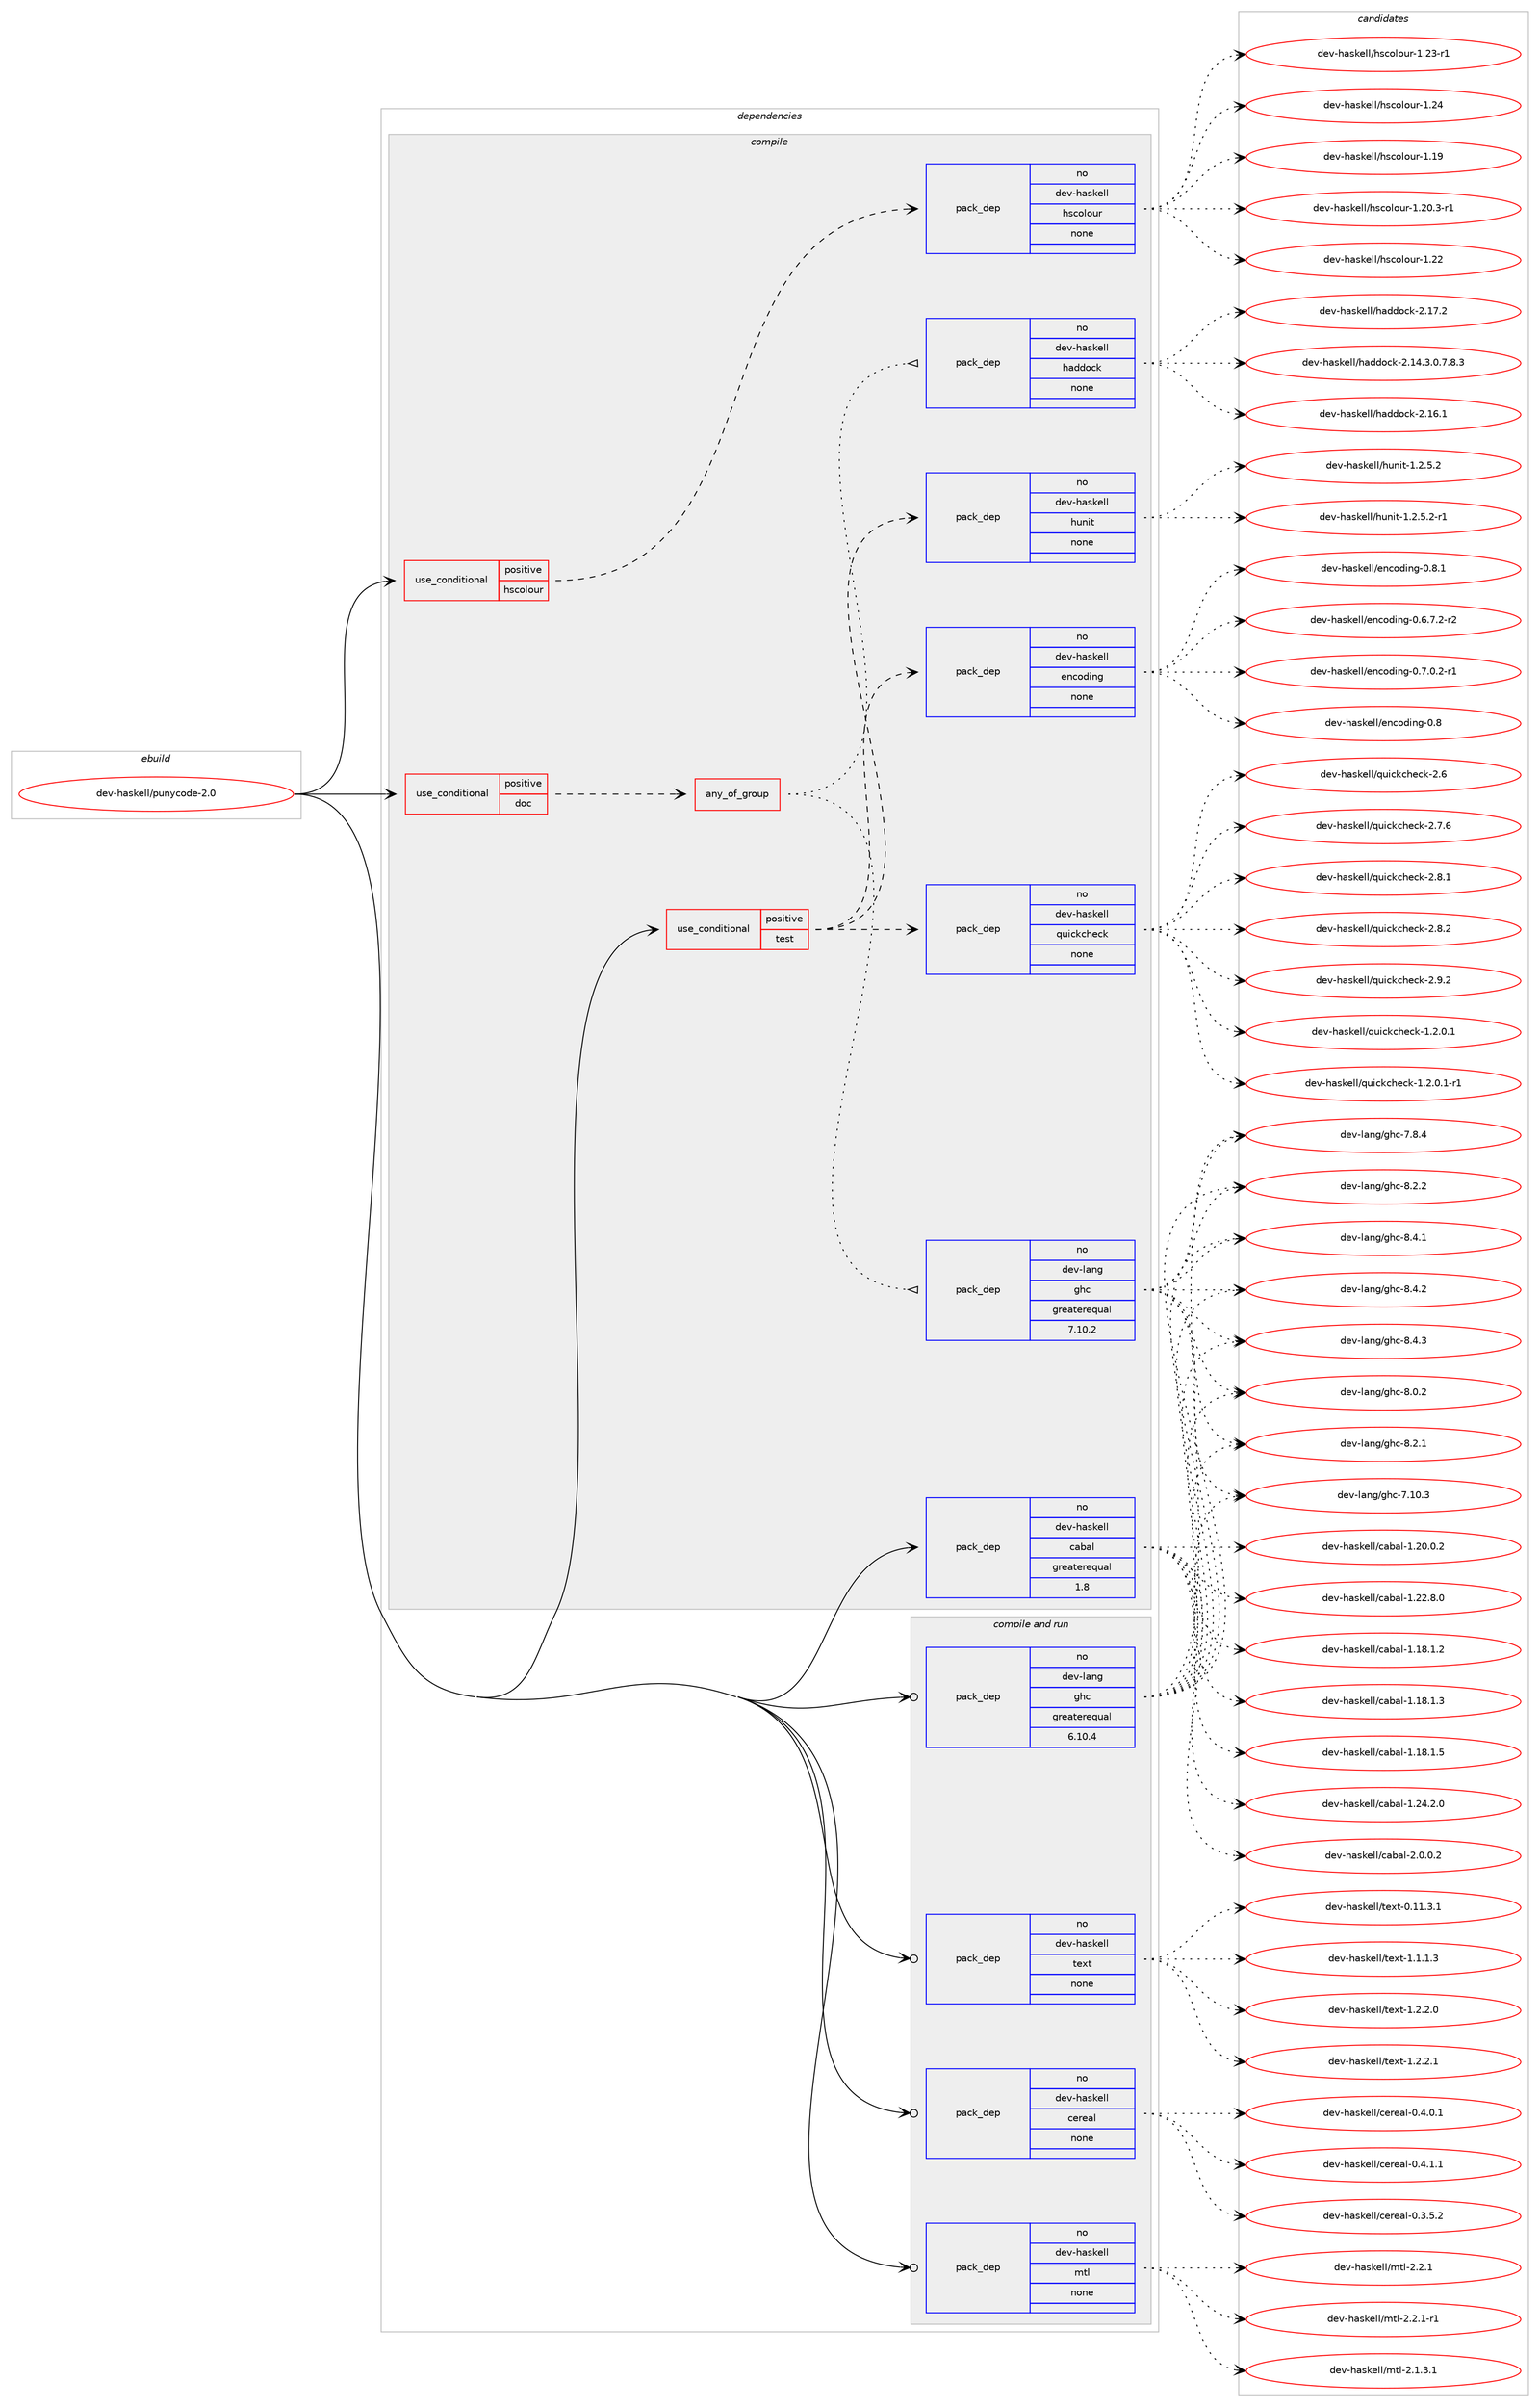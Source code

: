 digraph prolog {

# *************
# Graph options
# *************

newrank=true;
concentrate=true;
compound=true;
graph [rankdir=LR,fontname=Helvetica,fontsize=10,ranksep=1.5];#, ranksep=2.5, nodesep=0.2];
edge  [arrowhead=vee];
node  [fontname=Helvetica,fontsize=10];

# **********
# The ebuild
# **********

subgraph cluster_leftcol {
color=gray;
rank=same;
label=<<i>ebuild</i>>;
id [label="dev-haskell/punycode-2.0", color=red, width=4, href="../dev-haskell/punycode-2.0.svg"];
}

# ****************
# The dependencies
# ****************

subgraph cluster_midcol {
color=gray;
label=<<i>dependencies</i>>;
subgraph cluster_compile {
fillcolor="#eeeeee";
style=filled;
label=<<i>compile</i>>;
subgraph cond361128 {
dependency1342132 [label=<<TABLE BORDER="0" CELLBORDER="1" CELLSPACING="0" CELLPADDING="4"><TR><TD ROWSPAN="3" CELLPADDING="10">use_conditional</TD></TR><TR><TD>positive</TD></TR><TR><TD>doc</TD></TR></TABLE>>, shape=none, color=red];
subgraph any21422 {
dependency1342133 [label=<<TABLE BORDER="0" CELLBORDER="1" CELLSPACING="0" CELLPADDING="4"><TR><TD CELLPADDING="10">any_of_group</TD></TR></TABLE>>, shape=none, color=red];subgraph pack959030 {
dependency1342134 [label=<<TABLE BORDER="0" CELLBORDER="1" CELLSPACING="0" CELLPADDING="4" WIDTH="220"><TR><TD ROWSPAN="6" CELLPADDING="30">pack_dep</TD></TR><TR><TD WIDTH="110">no</TD></TR><TR><TD>dev-haskell</TD></TR><TR><TD>haddock</TD></TR><TR><TD>none</TD></TR><TR><TD></TD></TR></TABLE>>, shape=none, color=blue];
}
dependency1342133:e -> dependency1342134:w [weight=20,style="dotted",arrowhead="oinv"];
subgraph pack959031 {
dependency1342135 [label=<<TABLE BORDER="0" CELLBORDER="1" CELLSPACING="0" CELLPADDING="4" WIDTH="220"><TR><TD ROWSPAN="6" CELLPADDING="30">pack_dep</TD></TR><TR><TD WIDTH="110">no</TD></TR><TR><TD>dev-lang</TD></TR><TR><TD>ghc</TD></TR><TR><TD>greaterequal</TD></TR><TR><TD>7.10.2</TD></TR></TABLE>>, shape=none, color=blue];
}
dependency1342133:e -> dependency1342135:w [weight=20,style="dotted",arrowhead="oinv"];
}
dependency1342132:e -> dependency1342133:w [weight=20,style="dashed",arrowhead="vee"];
}
id:e -> dependency1342132:w [weight=20,style="solid",arrowhead="vee"];
subgraph cond361129 {
dependency1342136 [label=<<TABLE BORDER="0" CELLBORDER="1" CELLSPACING="0" CELLPADDING="4"><TR><TD ROWSPAN="3" CELLPADDING="10">use_conditional</TD></TR><TR><TD>positive</TD></TR><TR><TD>hscolour</TD></TR></TABLE>>, shape=none, color=red];
subgraph pack959032 {
dependency1342137 [label=<<TABLE BORDER="0" CELLBORDER="1" CELLSPACING="0" CELLPADDING="4" WIDTH="220"><TR><TD ROWSPAN="6" CELLPADDING="30">pack_dep</TD></TR><TR><TD WIDTH="110">no</TD></TR><TR><TD>dev-haskell</TD></TR><TR><TD>hscolour</TD></TR><TR><TD>none</TD></TR><TR><TD></TD></TR></TABLE>>, shape=none, color=blue];
}
dependency1342136:e -> dependency1342137:w [weight=20,style="dashed",arrowhead="vee"];
}
id:e -> dependency1342136:w [weight=20,style="solid",arrowhead="vee"];
subgraph cond361130 {
dependency1342138 [label=<<TABLE BORDER="0" CELLBORDER="1" CELLSPACING="0" CELLPADDING="4"><TR><TD ROWSPAN="3" CELLPADDING="10">use_conditional</TD></TR><TR><TD>positive</TD></TR><TR><TD>test</TD></TR></TABLE>>, shape=none, color=red];
subgraph pack959033 {
dependency1342139 [label=<<TABLE BORDER="0" CELLBORDER="1" CELLSPACING="0" CELLPADDING="4" WIDTH="220"><TR><TD ROWSPAN="6" CELLPADDING="30">pack_dep</TD></TR><TR><TD WIDTH="110">no</TD></TR><TR><TD>dev-haskell</TD></TR><TR><TD>encoding</TD></TR><TR><TD>none</TD></TR><TR><TD></TD></TR></TABLE>>, shape=none, color=blue];
}
dependency1342138:e -> dependency1342139:w [weight=20,style="dashed",arrowhead="vee"];
subgraph pack959034 {
dependency1342140 [label=<<TABLE BORDER="0" CELLBORDER="1" CELLSPACING="0" CELLPADDING="4" WIDTH="220"><TR><TD ROWSPAN="6" CELLPADDING="30">pack_dep</TD></TR><TR><TD WIDTH="110">no</TD></TR><TR><TD>dev-haskell</TD></TR><TR><TD>hunit</TD></TR><TR><TD>none</TD></TR><TR><TD></TD></TR></TABLE>>, shape=none, color=blue];
}
dependency1342138:e -> dependency1342140:w [weight=20,style="dashed",arrowhead="vee"];
subgraph pack959035 {
dependency1342141 [label=<<TABLE BORDER="0" CELLBORDER="1" CELLSPACING="0" CELLPADDING="4" WIDTH="220"><TR><TD ROWSPAN="6" CELLPADDING="30">pack_dep</TD></TR><TR><TD WIDTH="110">no</TD></TR><TR><TD>dev-haskell</TD></TR><TR><TD>quickcheck</TD></TR><TR><TD>none</TD></TR><TR><TD></TD></TR></TABLE>>, shape=none, color=blue];
}
dependency1342138:e -> dependency1342141:w [weight=20,style="dashed",arrowhead="vee"];
}
id:e -> dependency1342138:w [weight=20,style="solid",arrowhead="vee"];
subgraph pack959036 {
dependency1342142 [label=<<TABLE BORDER="0" CELLBORDER="1" CELLSPACING="0" CELLPADDING="4" WIDTH="220"><TR><TD ROWSPAN="6" CELLPADDING="30">pack_dep</TD></TR><TR><TD WIDTH="110">no</TD></TR><TR><TD>dev-haskell</TD></TR><TR><TD>cabal</TD></TR><TR><TD>greaterequal</TD></TR><TR><TD>1.8</TD></TR></TABLE>>, shape=none, color=blue];
}
id:e -> dependency1342142:w [weight=20,style="solid",arrowhead="vee"];
}
subgraph cluster_compileandrun {
fillcolor="#eeeeee";
style=filled;
label=<<i>compile and run</i>>;
subgraph pack959037 {
dependency1342143 [label=<<TABLE BORDER="0" CELLBORDER="1" CELLSPACING="0" CELLPADDING="4" WIDTH="220"><TR><TD ROWSPAN="6" CELLPADDING="30">pack_dep</TD></TR><TR><TD WIDTH="110">no</TD></TR><TR><TD>dev-haskell</TD></TR><TR><TD>cereal</TD></TR><TR><TD>none</TD></TR><TR><TD></TD></TR></TABLE>>, shape=none, color=blue];
}
id:e -> dependency1342143:w [weight=20,style="solid",arrowhead="odotvee"];
subgraph pack959038 {
dependency1342144 [label=<<TABLE BORDER="0" CELLBORDER="1" CELLSPACING="0" CELLPADDING="4" WIDTH="220"><TR><TD ROWSPAN="6" CELLPADDING="30">pack_dep</TD></TR><TR><TD WIDTH="110">no</TD></TR><TR><TD>dev-haskell</TD></TR><TR><TD>mtl</TD></TR><TR><TD>none</TD></TR><TR><TD></TD></TR></TABLE>>, shape=none, color=blue];
}
id:e -> dependency1342144:w [weight=20,style="solid",arrowhead="odotvee"];
subgraph pack959039 {
dependency1342145 [label=<<TABLE BORDER="0" CELLBORDER="1" CELLSPACING="0" CELLPADDING="4" WIDTH="220"><TR><TD ROWSPAN="6" CELLPADDING="30">pack_dep</TD></TR><TR><TD WIDTH="110">no</TD></TR><TR><TD>dev-haskell</TD></TR><TR><TD>text</TD></TR><TR><TD>none</TD></TR><TR><TD></TD></TR></TABLE>>, shape=none, color=blue];
}
id:e -> dependency1342145:w [weight=20,style="solid",arrowhead="odotvee"];
subgraph pack959040 {
dependency1342146 [label=<<TABLE BORDER="0" CELLBORDER="1" CELLSPACING="0" CELLPADDING="4" WIDTH="220"><TR><TD ROWSPAN="6" CELLPADDING="30">pack_dep</TD></TR><TR><TD WIDTH="110">no</TD></TR><TR><TD>dev-lang</TD></TR><TR><TD>ghc</TD></TR><TR><TD>greaterequal</TD></TR><TR><TD>6.10.4</TD></TR></TABLE>>, shape=none, color=blue];
}
id:e -> dependency1342146:w [weight=20,style="solid",arrowhead="odotvee"];
}
subgraph cluster_run {
fillcolor="#eeeeee";
style=filled;
label=<<i>run</i>>;
}
}

# **************
# The candidates
# **************

subgraph cluster_choices {
rank=same;
color=gray;
label=<<i>candidates</i>>;

subgraph choice959030 {
color=black;
nodesep=1;
choice1001011184510497115107101108108471049710010011199107455046495246514648465546564651 [label="dev-haskell/haddock-2.14.3.0.7.8.3", color=red, width=4,href="../dev-haskell/haddock-2.14.3.0.7.8.3.svg"];
choice100101118451049711510710110810847104971001001119910745504649544649 [label="dev-haskell/haddock-2.16.1", color=red, width=4,href="../dev-haskell/haddock-2.16.1.svg"];
choice100101118451049711510710110810847104971001001119910745504649554650 [label="dev-haskell/haddock-2.17.2", color=red, width=4,href="../dev-haskell/haddock-2.17.2.svg"];
dependency1342134:e -> choice1001011184510497115107101108108471049710010011199107455046495246514648465546564651:w [style=dotted,weight="100"];
dependency1342134:e -> choice100101118451049711510710110810847104971001001119910745504649544649:w [style=dotted,weight="100"];
dependency1342134:e -> choice100101118451049711510710110810847104971001001119910745504649554650:w [style=dotted,weight="100"];
}
subgraph choice959031 {
color=black;
nodesep=1;
choice1001011184510897110103471031049945554649484651 [label="dev-lang/ghc-7.10.3", color=red, width=4,href="../dev-lang/ghc-7.10.3.svg"];
choice10010111845108971101034710310499455546564652 [label="dev-lang/ghc-7.8.4", color=red, width=4,href="../dev-lang/ghc-7.8.4.svg"];
choice10010111845108971101034710310499455646484650 [label="dev-lang/ghc-8.0.2", color=red, width=4,href="../dev-lang/ghc-8.0.2.svg"];
choice10010111845108971101034710310499455646504649 [label="dev-lang/ghc-8.2.1", color=red, width=4,href="../dev-lang/ghc-8.2.1.svg"];
choice10010111845108971101034710310499455646504650 [label="dev-lang/ghc-8.2.2", color=red, width=4,href="../dev-lang/ghc-8.2.2.svg"];
choice10010111845108971101034710310499455646524649 [label="dev-lang/ghc-8.4.1", color=red, width=4,href="../dev-lang/ghc-8.4.1.svg"];
choice10010111845108971101034710310499455646524650 [label="dev-lang/ghc-8.4.2", color=red, width=4,href="../dev-lang/ghc-8.4.2.svg"];
choice10010111845108971101034710310499455646524651 [label="dev-lang/ghc-8.4.3", color=red, width=4,href="../dev-lang/ghc-8.4.3.svg"];
dependency1342135:e -> choice1001011184510897110103471031049945554649484651:w [style=dotted,weight="100"];
dependency1342135:e -> choice10010111845108971101034710310499455546564652:w [style=dotted,weight="100"];
dependency1342135:e -> choice10010111845108971101034710310499455646484650:w [style=dotted,weight="100"];
dependency1342135:e -> choice10010111845108971101034710310499455646504649:w [style=dotted,weight="100"];
dependency1342135:e -> choice10010111845108971101034710310499455646504650:w [style=dotted,weight="100"];
dependency1342135:e -> choice10010111845108971101034710310499455646524649:w [style=dotted,weight="100"];
dependency1342135:e -> choice10010111845108971101034710310499455646524650:w [style=dotted,weight="100"];
dependency1342135:e -> choice10010111845108971101034710310499455646524651:w [style=dotted,weight="100"];
}
subgraph choice959032 {
color=black;
nodesep=1;
choice100101118451049711510710110810847104115991111081111171144549464957 [label="dev-haskell/hscolour-1.19", color=red, width=4,href="../dev-haskell/hscolour-1.19.svg"];
choice10010111845104971151071011081084710411599111108111117114454946504846514511449 [label="dev-haskell/hscolour-1.20.3-r1", color=red, width=4,href="../dev-haskell/hscolour-1.20.3-r1.svg"];
choice100101118451049711510710110810847104115991111081111171144549465050 [label="dev-haskell/hscolour-1.22", color=red, width=4,href="../dev-haskell/hscolour-1.22.svg"];
choice1001011184510497115107101108108471041159911110811111711445494650514511449 [label="dev-haskell/hscolour-1.23-r1", color=red, width=4,href="../dev-haskell/hscolour-1.23-r1.svg"];
choice100101118451049711510710110810847104115991111081111171144549465052 [label="dev-haskell/hscolour-1.24", color=red, width=4,href="../dev-haskell/hscolour-1.24.svg"];
dependency1342137:e -> choice100101118451049711510710110810847104115991111081111171144549464957:w [style=dotted,weight="100"];
dependency1342137:e -> choice10010111845104971151071011081084710411599111108111117114454946504846514511449:w [style=dotted,weight="100"];
dependency1342137:e -> choice100101118451049711510710110810847104115991111081111171144549465050:w [style=dotted,weight="100"];
dependency1342137:e -> choice1001011184510497115107101108108471041159911110811111711445494650514511449:w [style=dotted,weight="100"];
dependency1342137:e -> choice100101118451049711510710110810847104115991111081111171144549465052:w [style=dotted,weight="100"];
}
subgraph choice959033 {
color=black;
nodesep=1;
choice1001011184510497115107101108108471011109911110010511010345484654465546504511450 [label="dev-haskell/encoding-0.6.7.2-r2", color=red, width=4,href="../dev-haskell/encoding-0.6.7.2-r2.svg"];
choice1001011184510497115107101108108471011109911110010511010345484655464846504511449 [label="dev-haskell/encoding-0.7.0.2-r1", color=red, width=4,href="../dev-haskell/encoding-0.7.0.2-r1.svg"];
choice1001011184510497115107101108108471011109911110010511010345484656 [label="dev-haskell/encoding-0.8", color=red, width=4,href="../dev-haskell/encoding-0.8.svg"];
choice10010111845104971151071011081084710111099111100105110103454846564649 [label="dev-haskell/encoding-0.8.1", color=red, width=4,href="../dev-haskell/encoding-0.8.1.svg"];
dependency1342139:e -> choice1001011184510497115107101108108471011109911110010511010345484654465546504511450:w [style=dotted,weight="100"];
dependency1342139:e -> choice1001011184510497115107101108108471011109911110010511010345484655464846504511449:w [style=dotted,weight="100"];
dependency1342139:e -> choice1001011184510497115107101108108471011109911110010511010345484656:w [style=dotted,weight="100"];
dependency1342139:e -> choice10010111845104971151071011081084710111099111100105110103454846564649:w [style=dotted,weight="100"];
}
subgraph choice959034 {
color=black;
nodesep=1;
choice1001011184510497115107101108108471041171101051164549465046534650 [label="dev-haskell/hunit-1.2.5.2", color=red, width=4,href="../dev-haskell/hunit-1.2.5.2.svg"];
choice10010111845104971151071011081084710411711010511645494650465346504511449 [label="dev-haskell/hunit-1.2.5.2-r1", color=red, width=4,href="../dev-haskell/hunit-1.2.5.2-r1.svg"];
dependency1342140:e -> choice1001011184510497115107101108108471041171101051164549465046534650:w [style=dotted,weight="100"];
dependency1342140:e -> choice10010111845104971151071011081084710411711010511645494650465346504511449:w [style=dotted,weight="100"];
}
subgraph choice959035 {
color=black;
nodesep=1;
choice1001011184510497115107101108108471131171059910799104101991074549465046484649 [label="dev-haskell/quickcheck-1.2.0.1", color=red, width=4,href="../dev-haskell/quickcheck-1.2.0.1.svg"];
choice10010111845104971151071011081084711311710599107991041019910745494650464846494511449 [label="dev-haskell/quickcheck-1.2.0.1-r1", color=red, width=4,href="../dev-haskell/quickcheck-1.2.0.1-r1.svg"];
choice10010111845104971151071011081084711311710599107991041019910745504654 [label="dev-haskell/quickcheck-2.6", color=red, width=4,href="../dev-haskell/quickcheck-2.6.svg"];
choice100101118451049711510710110810847113117105991079910410199107455046554654 [label="dev-haskell/quickcheck-2.7.6", color=red, width=4,href="../dev-haskell/quickcheck-2.7.6.svg"];
choice100101118451049711510710110810847113117105991079910410199107455046564649 [label="dev-haskell/quickcheck-2.8.1", color=red, width=4,href="../dev-haskell/quickcheck-2.8.1.svg"];
choice100101118451049711510710110810847113117105991079910410199107455046564650 [label="dev-haskell/quickcheck-2.8.2", color=red, width=4,href="../dev-haskell/quickcheck-2.8.2.svg"];
choice100101118451049711510710110810847113117105991079910410199107455046574650 [label="dev-haskell/quickcheck-2.9.2", color=red, width=4,href="../dev-haskell/quickcheck-2.9.2.svg"];
dependency1342141:e -> choice1001011184510497115107101108108471131171059910799104101991074549465046484649:w [style=dotted,weight="100"];
dependency1342141:e -> choice10010111845104971151071011081084711311710599107991041019910745494650464846494511449:w [style=dotted,weight="100"];
dependency1342141:e -> choice10010111845104971151071011081084711311710599107991041019910745504654:w [style=dotted,weight="100"];
dependency1342141:e -> choice100101118451049711510710110810847113117105991079910410199107455046554654:w [style=dotted,weight="100"];
dependency1342141:e -> choice100101118451049711510710110810847113117105991079910410199107455046564649:w [style=dotted,weight="100"];
dependency1342141:e -> choice100101118451049711510710110810847113117105991079910410199107455046564650:w [style=dotted,weight="100"];
dependency1342141:e -> choice100101118451049711510710110810847113117105991079910410199107455046574650:w [style=dotted,weight="100"];
}
subgraph choice959036 {
color=black;
nodesep=1;
choice10010111845104971151071011081084799979897108454946495646494650 [label="dev-haskell/cabal-1.18.1.2", color=red, width=4,href="../dev-haskell/cabal-1.18.1.2.svg"];
choice10010111845104971151071011081084799979897108454946495646494651 [label="dev-haskell/cabal-1.18.1.3", color=red, width=4,href="../dev-haskell/cabal-1.18.1.3.svg"];
choice10010111845104971151071011081084799979897108454946495646494653 [label="dev-haskell/cabal-1.18.1.5", color=red, width=4,href="../dev-haskell/cabal-1.18.1.5.svg"];
choice10010111845104971151071011081084799979897108454946504846484650 [label="dev-haskell/cabal-1.20.0.2", color=red, width=4,href="../dev-haskell/cabal-1.20.0.2.svg"];
choice10010111845104971151071011081084799979897108454946505046564648 [label="dev-haskell/cabal-1.22.8.0", color=red, width=4,href="../dev-haskell/cabal-1.22.8.0.svg"];
choice10010111845104971151071011081084799979897108454946505246504648 [label="dev-haskell/cabal-1.24.2.0", color=red, width=4,href="../dev-haskell/cabal-1.24.2.0.svg"];
choice100101118451049711510710110810847999798971084550464846484650 [label="dev-haskell/cabal-2.0.0.2", color=red, width=4,href="../dev-haskell/cabal-2.0.0.2.svg"];
dependency1342142:e -> choice10010111845104971151071011081084799979897108454946495646494650:w [style=dotted,weight="100"];
dependency1342142:e -> choice10010111845104971151071011081084799979897108454946495646494651:w [style=dotted,weight="100"];
dependency1342142:e -> choice10010111845104971151071011081084799979897108454946495646494653:w [style=dotted,weight="100"];
dependency1342142:e -> choice10010111845104971151071011081084799979897108454946504846484650:w [style=dotted,weight="100"];
dependency1342142:e -> choice10010111845104971151071011081084799979897108454946505046564648:w [style=dotted,weight="100"];
dependency1342142:e -> choice10010111845104971151071011081084799979897108454946505246504648:w [style=dotted,weight="100"];
dependency1342142:e -> choice100101118451049711510710110810847999798971084550464846484650:w [style=dotted,weight="100"];
}
subgraph choice959037 {
color=black;
nodesep=1;
choice10010111845104971151071011081084799101114101971084548465146534650 [label="dev-haskell/cereal-0.3.5.2", color=red, width=4,href="../dev-haskell/cereal-0.3.5.2.svg"];
choice10010111845104971151071011081084799101114101971084548465246484649 [label="dev-haskell/cereal-0.4.0.1", color=red, width=4,href="../dev-haskell/cereal-0.4.0.1.svg"];
choice10010111845104971151071011081084799101114101971084548465246494649 [label="dev-haskell/cereal-0.4.1.1", color=red, width=4,href="../dev-haskell/cereal-0.4.1.1.svg"];
dependency1342143:e -> choice10010111845104971151071011081084799101114101971084548465146534650:w [style=dotted,weight="100"];
dependency1342143:e -> choice10010111845104971151071011081084799101114101971084548465246484649:w [style=dotted,weight="100"];
dependency1342143:e -> choice10010111845104971151071011081084799101114101971084548465246494649:w [style=dotted,weight="100"];
}
subgraph choice959038 {
color=black;
nodesep=1;
choice1001011184510497115107101108108471091161084550464946514649 [label="dev-haskell/mtl-2.1.3.1", color=red, width=4,href="../dev-haskell/mtl-2.1.3.1.svg"];
choice100101118451049711510710110810847109116108455046504649 [label="dev-haskell/mtl-2.2.1", color=red, width=4,href="../dev-haskell/mtl-2.2.1.svg"];
choice1001011184510497115107101108108471091161084550465046494511449 [label="dev-haskell/mtl-2.2.1-r1", color=red, width=4,href="../dev-haskell/mtl-2.2.1-r1.svg"];
dependency1342144:e -> choice1001011184510497115107101108108471091161084550464946514649:w [style=dotted,weight="100"];
dependency1342144:e -> choice100101118451049711510710110810847109116108455046504649:w [style=dotted,weight="100"];
dependency1342144:e -> choice1001011184510497115107101108108471091161084550465046494511449:w [style=dotted,weight="100"];
}
subgraph choice959039 {
color=black;
nodesep=1;
choice100101118451049711510710110810847116101120116454846494946514649 [label="dev-haskell/text-0.11.3.1", color=red, width=4,href="../dev-haskell/text-0.11.3.1.svg"];
choice1001011184510497115107101108108471161011201164549464946494651 [label="dev-haskell/text-1.1.1.3", color=red, width=4,href="../dev-haskell/text-1.1.1.3.svg"];
choice1001011184510497115107101108108471161011201164549465046504648 [label="dev-haskell/text-1.2.2.0", color=red, width=4,href="../dev-haskell/text-1.2.2.0.svg"];
choice1001011184510497115107101108108471161011201164549465046504649 [label="dev-haskell/text-1.2.2.1", color=red, width=4,href="../dev-haskell/text-1.2.2.1.svg"];
dependency1342145:e -> choice100101118451049711510710110810847116101120116454846494946514649:w [style=dotted,weight="100"];
dependency1342145:e -> choice1001011184510497115107101108108471161011201164549464946494651:w [style=dotted,weight="100"];
dependency1342145:e -> choice1001011184510497115107101108108471161011201164549465046504648:w [style=dotted,weight="100"];
dependency1342145:e -> choice1001011184510497115107101108108471161011201164549465046504649:w [style=dotted,weight="100"];
}
subgraph choice959040 {
color=black;
nodesep=1;
choice1001011184510897110103471031049945554649484651 [label="dev-lang/ghc-7.10.3", color=red, width=4,href="../dev-lang/ghc-7.10.3.svg"];
choice10010111845108971101034710310499455546564652 [label="dev-lang/ghc-7.8.4", color=red, width=4,href="../dev-lang/ghc-7.8.4.svg"];
choice10010111845108971101034710310499455646484650 [label="dev-lang/ghc-8.0.2", color=red, width=4,href="../dev-lang/ghc-8.0.2.svg"];
choice10010111845108971101034710310499455646504649 [label="dev-lang/ghc-8.2.1", color=red, width=4,href="../dev-lang/ghc-8.2.1.svg"];
choice10010111845108971101034710310499455646504650 [label="dev-lang/ghc-8.2.2", color=red, width=4,href="../dev-lang/ghc-8.2.2.svg"];
choice10010111845108971101034710310499455646524649 [label="dev-lang/ghc-8.4.1", color=red, width=4,href="../dev-lang/ghc-8.4.1.svg"];
choice10010111845108971101034710310499455646524650 [label="dev-lang/ghc-8.4.2", color=red, width=4,href="../dev-lang/ghc-8.4.2.svg"];
choice10010111845108971101034710310499455646524651 [label="dev-lang/ghc-8.4.3", color=red, width=4,href="../dev-lang/ghc-8.4.3.svg"];
dependency1342146:e -> choice1001011184510897110103471031049945554649484651:w [style=dotted,weight="100"];
dependency1342146:e -> choice10010111845108971101034710310499455546564652:w [style=dotted,weight="100"];
dependency1342146:e -> choice10010111845108971101034710310499455646484650:w [style=dotted,weight="100"];
dependency1342146:e -> choice10010111845108971101034710310499455646504649:w [style=dotted,weight="100"];
dependency1342146:e -> choice10010111845108971101034710310499455646504650:w [style=dotted,weight="100"];
dependency1342146:e -> choice10010111845108971101034710310499455646524649:w [style=dotted,weight="100"];
dependency1342146:e -> choice10010111845108971101034710310499455646524650:w [style=dotted,weight="100"];
dependency1342146:e -> choice10010111845108971101034710310499455646524651:w [style=dotted,weight="100"];
}
}

}
